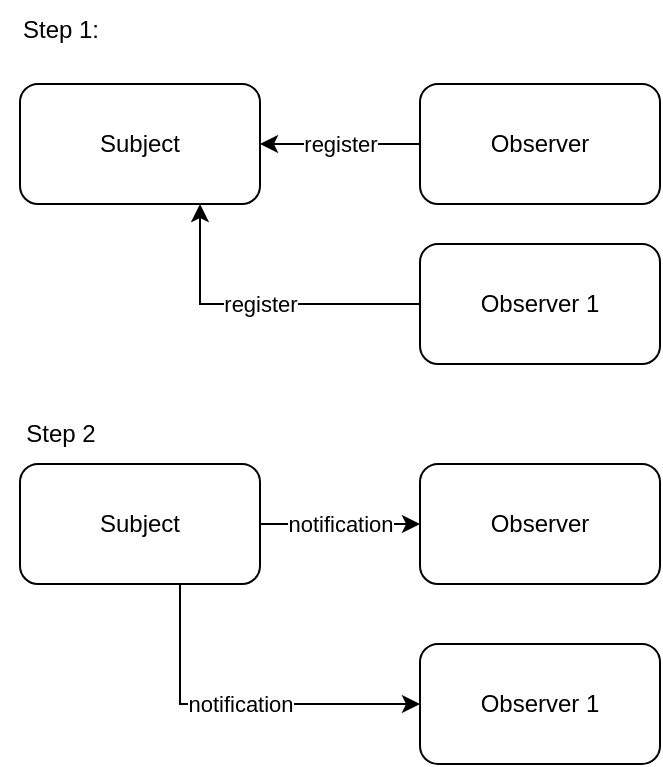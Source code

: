 <mxfile version="21.2.1" type="device">
  <diagram name="observer-pattern" id="SkuLwvq8i3rjhzninliI">
    <mxGraphModel dx="538" dy="452" grid="1" gridSize="10" guides="1" tooltips="1" connect="1" arrows="1" fold="1" page="1" pageScale="1" pageWidth="850" pageHeight="1100" math="0" shadow="0">
      <root>
        <mxCell id="0" />
        <mxCell id="1" parent="0" />
        <mxCell id="2fsUzLdBCQUzBPqohIyC-1" value="Step 1:" style="text;html=1;align=center;verticalAlign=middle;resizable=0;points=[];autosize=1;strokeColor=none;fillColor=none;" vertex="1" parent="1">
          <mxGeometry x="70" y="58" width="60" height="30" as="geometry" />
        </mxCell>
        <mxCell id="2fsUzLdBCQUzBPqohIyC-2" value="Subject" style="rounded=1;whiteSpace=wrap;html=1;" vertex="1" parent="1">
          <mxGeometry x="80" y="100" width="120" height="60" as="geometry" />
        </mxCell>
        <mxCell id="2fsUzLdBCQUzBPqohIyC-4" value="register" style="edgeStyle=orthogonalEdgeStyle;rounded=0;orthogonalLoop=1;jettySize=auto;html=1;" edge="1" parent="1" source="2fsUzLdBCQUzBPqohIyC-3" target="2fsUzLdBCQUzBPqohIyC-2">
          <mxGeometry relative="1" as="geometry" />
        </mxCell>
        <mxCell id="2fsUzLdBCQUzBPqohIyC-3" value="Observer" style="rounded=1;whiteSpace=wrap;html=1;" vertex="1" parent="1">
          <mxGeometry x="280" y="100" width="120" height="60" as="geometry" />
        </mxCell>
        <mxCell id="2fsUzLdBCQUzBPqohIyC-6" value="register" style="edgeStyle=orthogonalEdgeStyle;rounded=0;orthogonalLoop=1;jettySize=auto;html=1;entryX=0.75;entryY=1;entryDx=0;entryDy=0;" edge="1" parent="1" source="2fsUzLdBCQUzBPqohIyC-5" target="2fsUzLdBCQUzBPqohIyC-2">
          <mxGeometry relative="1" as="geometry" />
        </mxCell>
        <mxCell id="2fsUzLdBCQUzBPqohIyC-5" value="Observer 1" style="rounded=1;whiteSpace=wrap;html=1;" vertex="1" parent="1">
          <mxGeometry x="280" y="180" width="120" height="60" as="geometry" />
        </mxCell>
        <mxCell id="2fsUzLdBCQUzBPqohIyC-7" value="Step 2" style="text;html=1;align=center;verticalAlign=middle;resizable=0;points=[];autosize=1;strokeColor=none;fillColor=none;" vertex="1" parent="1">
          <mxGeometry x="70" y="260" width="60" height="30" as="geometry" />
        </mxCell>
        <mxCell id="2fsUzLdBCQUzBPqohIyC-11" value="notification" style="edgeStyle=orthogonalEdgeStyle;rounded=0;orthogonalLoop=1;jettySize=auto;html=1;" edge="1" parent="1" source="2fsUzLdBCQUzBPqohIyC-8" target="2fsUzLdBCQUzBPqohIyC-9">
          <mxGeometry relative="1" as="geometry" />
        </mxCell>
        <mxCell id="2fsUzLdBCQUzBPqohIyC-12" value="notification" style="edgeStyle=orthogonalEdgeStyle;rounded=0;orthogonalLoop=1;jettySize=auto;html=1;entryX=0;entryY=0.5;entryDx=0;entryDy=0;" edge="1" parent="1" source="2fsUzLdBCQUzBPqohIyC-8" target="2fsUzLdBCQUzBPqohIyC-10">
          <mxGeometry relative="1" as="geometry">
            <Array as="points">
              <mxPoint x="160" y="410" />
            </Array>
          </mxGeometry>
        </mxCell>
        <mxCell id="2fsUzLdBCQUzBPqohIyC-8" value="Subject" style="rounded=1;whiteSpace=wrap;html=1;" vertex="1" parent="1">
          <mxGeometry x="80" y="290" width="120" height="60" as="geometry" />
        </mxCell>
        <mxCell id="2fsUzLdBCQUzBPqohIyC-9" value="Observer" style="rounded=1;whiteSpace=wrap;html=1;" vertex="1" parent="1">
          <mxGeometry x="280" y="290" width="120" height="60" as="geometry" />
        </mxCell>
        <mxCell id="2fsUzLdBCQUzBPqohIyC-10" value="Observer 1" style="rounded=1;whiteSpace=wrap;html=1;" vertex="1" parent="1">
          <mxGeometry x="280" y="380" width="120" height="60" as="geometry" />
        </mxCell>
      </root>
    </mxGraphModel>
  </diagram>
</mxfile>

